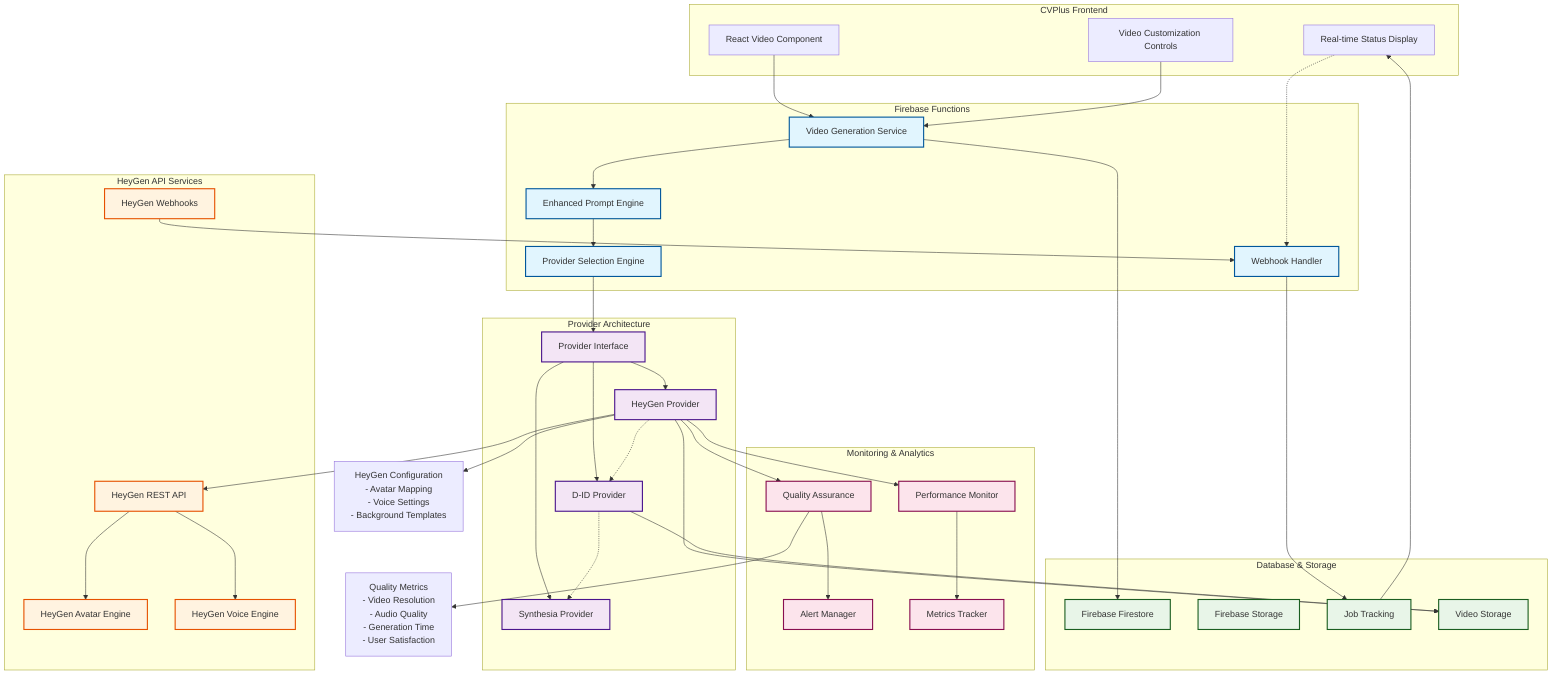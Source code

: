 graph TB
    subgraph "CVPlus Frontend"
        UI[React Video Component]
        STATUS[Real-time Status Display]
        CONTROLS[Video Customization Controls]
    end
    
    subgraph "Firebase Functions"
        VGS[Video Generation Service]
        PEE[Enhanced Prompt Engine]
        PSE[Provider Selection Engine]
        WHE[Webhook Handler]
    end
    
    subgraph "Provider Architecture"
        PI[Provider Interface]
        HP[HeyGen Provider]
        DP[D-ID Provider]
        SP[Synthesia Provider]
    end
    
    subgraph "HeyGen API Services"
        HAPI[HeyGen REST API]
        HWH[HeyGen Webhooks]
        HAVE[HeyGen Avatar Engine]
        HVE[HeyGen Voice Engine]
    end
    
    subgraph "Database & Storage"
        FS[Firebase Firestore]
        FST[Firebase Storage]
        JT[Job Tracking]
        VS[Video Storage]
    end
    
    subgraph "Monitoring & Analytics"
        PM[Performance Monitor]
        QA[Quality Assurance]
        AL[Alert Manager]
        MT[Metrics Tracker]
    end
    
    %% User Flow
    UI --> VGS
    VGS --> PEE
    PEE --> PSE
    
    %% Provider Selection
    PSE --> PI
    PI --> HP
    PI --> DP
    PI --> SP
    
    %% HeyGen Integration
    HP --> HAPI
    HAPI --> HAVE
    HAPI --> HVE
    
    %% Webhook Flow
    HWH --> WHE
    WHE --> JT
    JT --> STATUS
    
    %% Data Storage
    VGS --> FS
    HP --> VS
    DP --> VS
    
    %% Monitoring
    HP --> PM
    PM --> MT
    QA --> AL
    
    %% Real-time Updates
    STATUS -.-> WHE
    CONTROLS --> VGS
    
    %% Error Handling & Fallback
    HP -.-> DP
    DP -.-> SP
    
    %% Configuration
    HP --> HEYGEN_CONFIG[HeyGen Configuration<br/>- Avatar Mapping<br/>- Voice Settings<br/>- Background Templates]
    
    %% Quality Pipeline
    HP --> QA
    QA --> QUALITY_METRICS[Quality Metrics<br/>- Video Resolution<br/>- Audio Quality<br/>- Generation Time<br/>- User Satisfaction]
    
    classDef primary fill:#e1f5fe,stroke:#01579b,stroke-width:2px
    classDef secondary fill:#f3e5f5,stroke:#4a148c,stroke-width:2px
    classDef external fill:#fff3e0,stroke:#e65100,stroke-width:2px
    classDef storage fill:#e8f5e8,stroke:#1b5e20,stroke-width:2px
    classDef monitoring fill:#fce4ec,stroke:#880e4f,stroke-width:2px
    
    class VGS,PEE,PSE,WHE primary
    class HP,PI,DP,SP secondary
    class HAPI,HWH,HAVE,HVE external
    class FS,FST,JT,VS storage
    class PM,QA,AL,MT monitoring